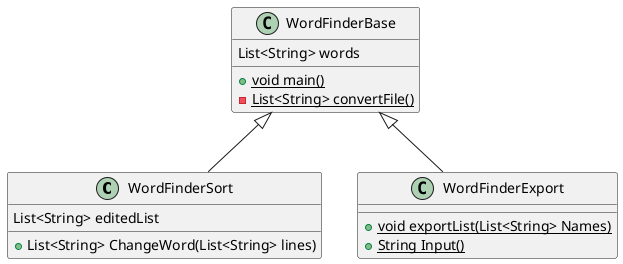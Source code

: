 @startuml
'https://plantuml.com/class-diagram



class WordFinderSort{
    + List<String> ChangeWord(List<String> lines)
    List<String> editedList
}

class WordFinderBase{
      List<String> words
   + {static} void main()
   - {static} List<String> convertFile()
}

class WordFinderExport{
   + {static} void exportList(List<String> Names)
   + {static} String Input()
}
WordFinderBase <|-- WordFinderSort
WordFinderBase <|-- WordFinderExport

@enduml
